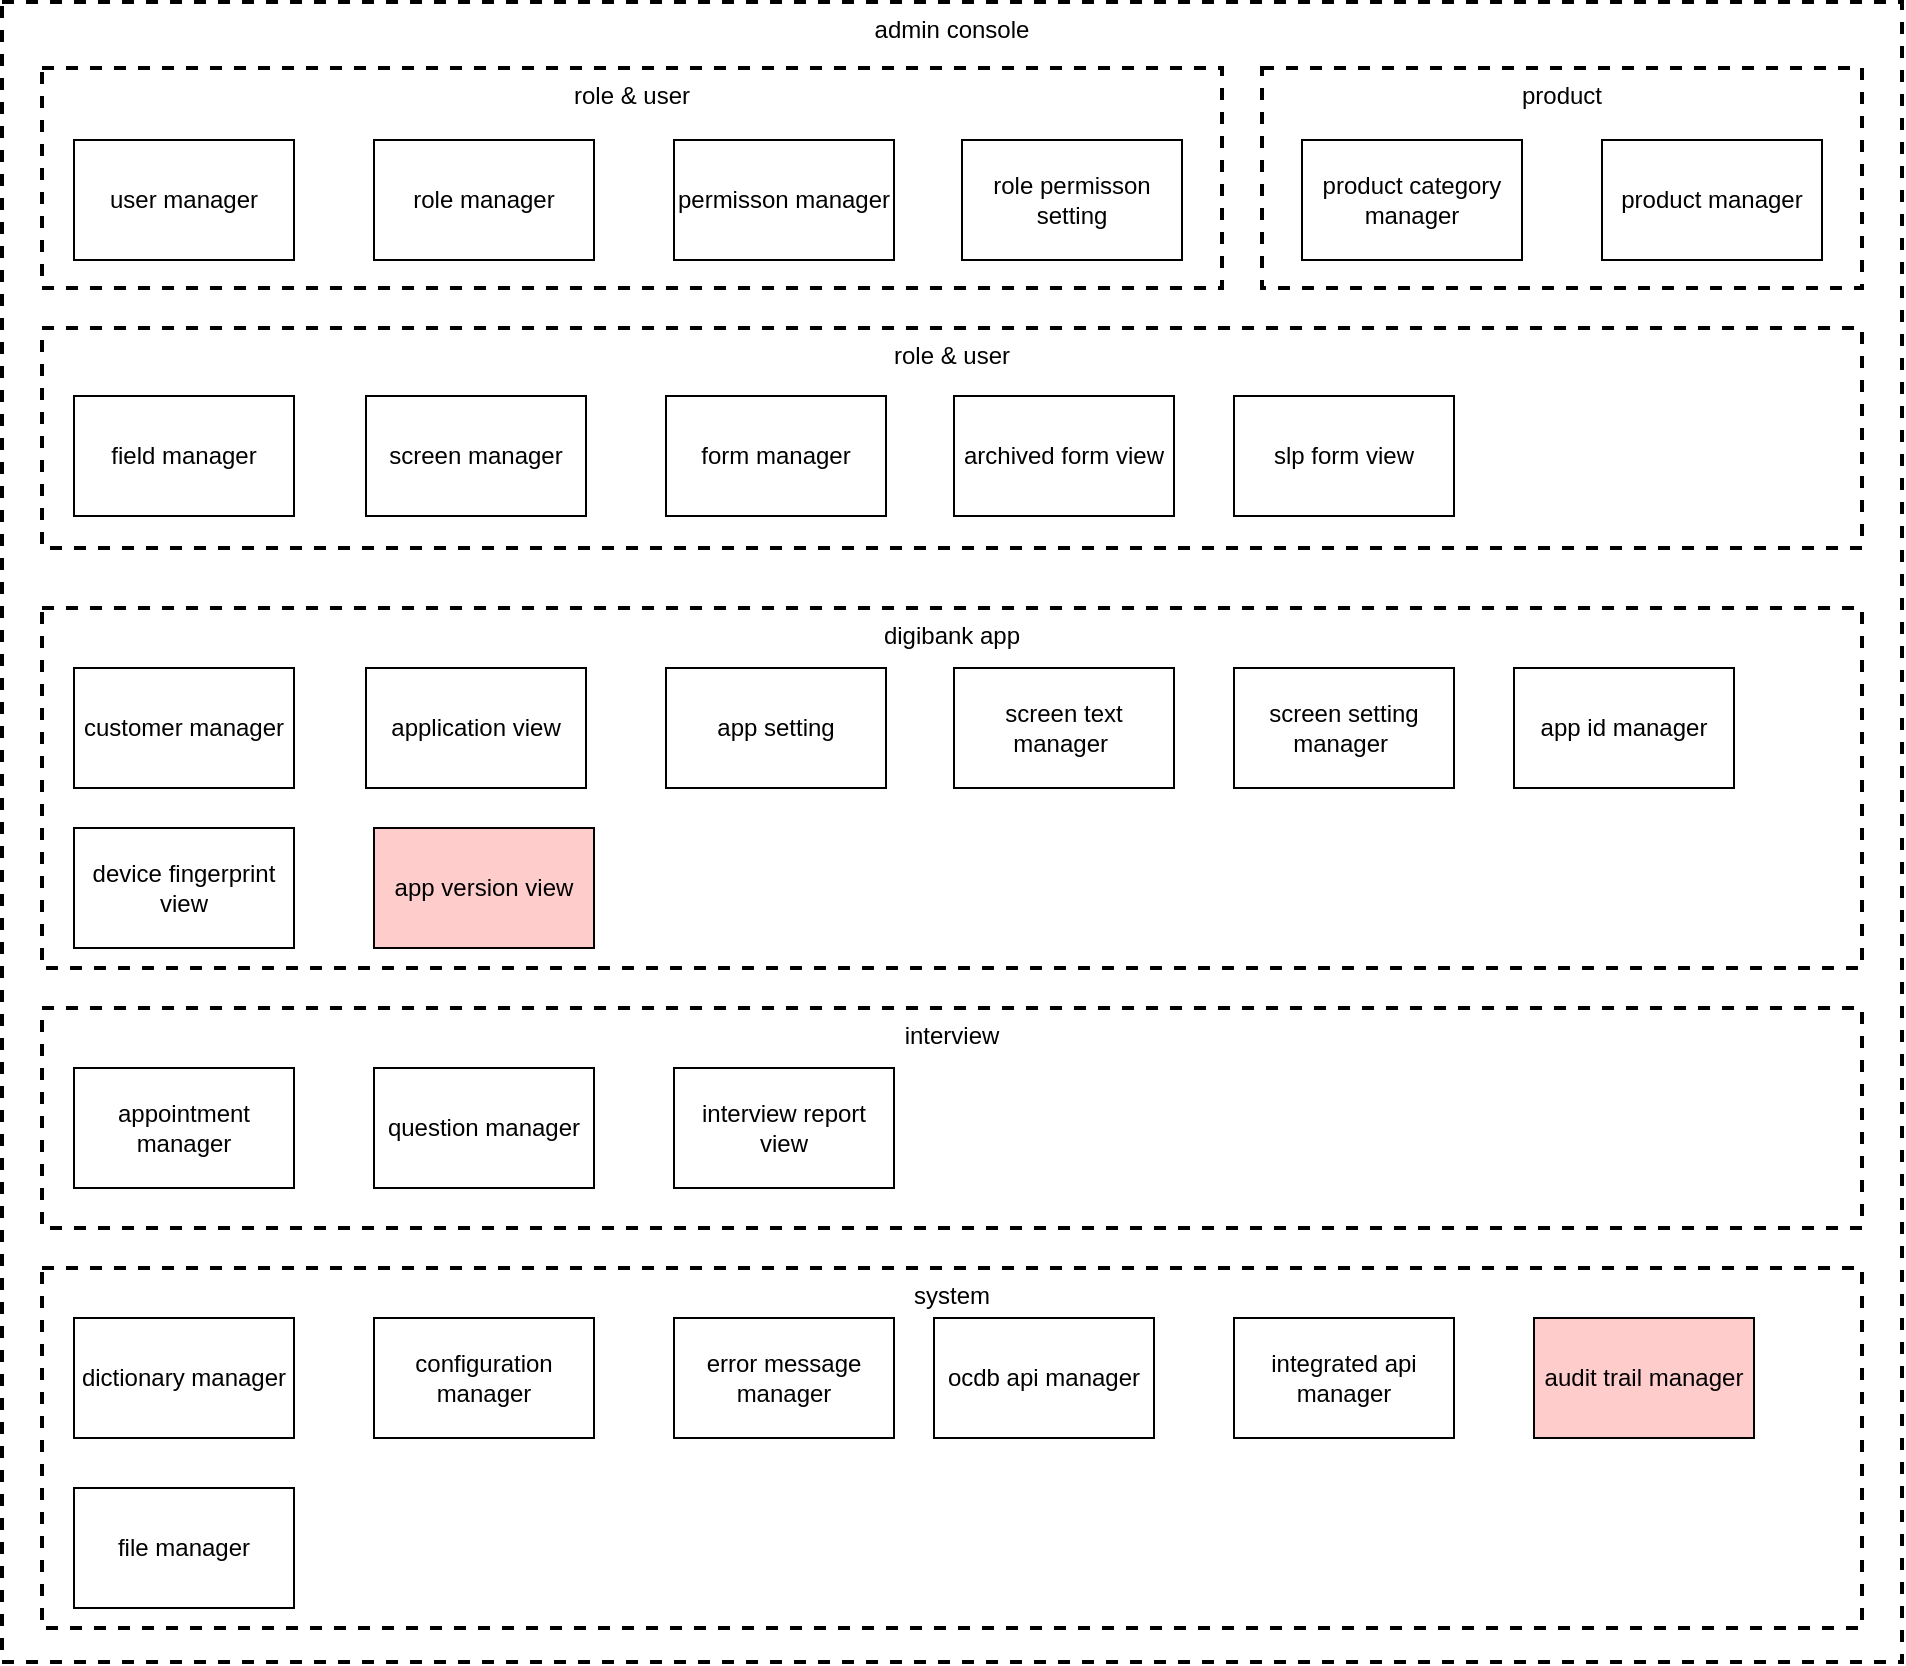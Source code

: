 <mxfile version="20.5.1" type="github">
  <diagram id="OInQUNuNO3AYRQuPPQoJ" name="第 1 页">
    <mxGraphModel dx="1550" dy="1685" grid="1" gridSize="10" guides="1" tooltips="1" connect="1" arrows="1" fold="1" page="1" pageScale="1" pageWidth="1100" pageHeight="850" math="0" shadow="0">
      <root>
        <mxCell id="0" />
        <mxCell id="1" parent="0" />
        <mxCell id="mvXVn2V-p39kU3JAdQ17-17" value="&lt;span style=&quot;font-weight: 400;&quot;&gt;admin console&lt;/span&gt;" style="rounded=0;whiteSpace=wrap;html=1;dashed=1;strokeWidth=2;fillColor=none;verticalAlign=top;fontStyle=1" parent="1" vertex="1">
          <mxGeometry x="40" y="-833" width="950" height="830" as="geometry" />
        </mxCell>
        <mxCell id="QJig1PqDdZKSu3nEvNay-28" value="&lt;span style=&quot;font-weight: 400;&quot;&gt;role &amp;amp; user&lt;/span&gt;" style="rounded=0;whiteSpace=wrap;html=1;dashed=1;strokeWidth=2;fillColor=none;verticalAlign=top;fontStyle=1" vertex="1" parent="1">
          <mxGeometry x="60" y="-800" width="590" height="110" as="geometry" />
        </mxCell>
        <mxCell id="QJig1PqDdZKSu3nEvNay-31" value="&lt;span style=&quot;font-weight: 400;&quot;&gt;role &amp;amp; user&lt;/span&gt;" style="rounded=0;whiteSpace=wrap;html=1;dashed=1;strokeWidth=2;fillColor=none;verticalAlign=top;fontStyle=1" vertex="1" parent="1">
          <mxGeometry x="60" y="-670" width="910" height="110" as="geometry" />
        </mxCell>
        <mxCell id="QJig1PqDdZKSu3nEvNay-32" value="&lt;span style=&quot;font-weight: 400;&quot;&gt;digibank app&lt;/span&gt;" style="rounded=0;whiteSpace=wrap;html=1;dashed=1;strokeWidth=2;fillColor=none;verticalAlign=top;fontStyle=1" vertex="1" parent="1">
          <mxGeometry x="60" y="-530" width="910" height="180" as="geometry" />
        </mxCell>
        <mxCell id="QJig1PqDdZKSu3nEvNay-29" value="&lt;span style=&quot;font-weight: 400;&quot;&gt;product&lt;/span&gt;" style="rounded=0;whiteSpace=wrap;html=1;dashed=1;strokeWidth=2;fillColor=none;verticalAlign=top;fontStyle=1" vertex="1" parent="1">
          <mxGeometry x="670" y="-800" width="300" height="110" as="geometry" />
        </mxCell>
        <mxCell id="QJig1PqDdZKSu3nEvNay-33" value="&lt;span style=&quot;font-weight: 400;&quot;&gt;interview&lt;/span&gt;" style="rounded=0;whiteSpace=wrap;html=1;dashed=1;strokeWidth=2;fillColor=none;verticalAlign=top;fontStyle=1" vertex="1" parent="1">
          <mxGeometry x="60" y="-330" width="910" height="110" as="geometry" />
        </mxCell>
        <mxCell id="mvXVn2V-p39kU3JAdQ17-35" value="user manager" style="rounded=0;whiteSpace=wrap;html=1;fontColor=#000000;fillColor=none;" parent="1" vertex="1">
          <mxGeometry x="76" y="-764" width="110" height="60" as="geometry" />
        </mxCell>
        <mxCell id="QJig1PqDdZKSu3nEvNay-1" value="role manager" style="rounded=0;whiteSpace=wrap;html=1;fontColor=#000000;fillColor=none;" vertex="1" parent="1">
          <mxGeometry x="226" y="-764" width="110" height="60" as="geometry" />
        </mxCell>
        <mxCell id="QJig1PqDdZKSu3nEvNay-2" value="permisson manager" style="rounded=0;whiteSpace=wrap;html=1;fontColor=#000000;fillColor=none;" vertex="1" parent="1">
          <mxGeometry x="376" y="-764" width="110" height="60" as="geometry" />
        </mxCell>
        <mxCell id="QJig1PqDdZKSu3nEvNay-3" value="product category manager" style="rounded=0;whiteSpace=wrap;html=1;fontColor=#000000;fillColor=none;" vertex="1" parent="1">
          <mxGeometry x="690" y="-764" width="110" height="60" as="geometry" />
        </mxCell>
        <mxCell id="QJig1PqDdZKSu3nEvNay-4" value="product manager" style="rounded=0;whiteSpace=wrap;html=1;fontColor=#000000;fillColor=none;" vertex="1" parent="1">
          <mxGeometry x="840" y="-764" width="110" height="60" as="geometry" />
        </mxCell>
        <mxCell id="QJig1PqDdZKSu3nEvNay-5" value="field manager" style="rounded=0;whiteSpace=wrap;html=1;fontColor=#000000;fillColor=none;" vertex="1" parent="1">
          <mxGeometry x="76" y="-636" width="110" height="60" as="geometry" />
        </mxCell>
        <mxCell id="QJig1PqDdZKSu3nEvNay-6" value="archived form view" style="rounded=0;whiteSpace=wrap;html=1;fontColor=#000000;fillColor=none;" vertex="1" parent="1">
          <mxGeometry x="516" y="-636" width="110" height="60" as="geometry" />
        </mxCell>
        <mxCell id="QJig1PqDdZKSu3nEvNay-7" value="form manager" style="rounded=0;whiteSpace=wrap;html=1;fontColor=#000000;fillColor=none;" vertex="1" parent="1">
          <mxGeometry x="372" y="-636" width="110" height="60" as="geometry" />
        </mxCell>
        <mxCell id="QJig1PqDdZKSu3nEvNay-8" value="screen manager" style="rounded=0;whiteSpace=wrap;html=1;fontColor=#000000;fillColor=none;" vertex="1" parent="1">
          <mxGeometry x="222" y="-636" width="110" height="60" as="geometry" />
        </mxCell>
        <mxCell id="QJig1PqDdZKSu3nEvNay-9" value="slp form view" style="rounded=0;whiteSpace=wrap;html=1;fontColor=#000000;fillColor=none;" vertex="1" parent="1">
          <mxGeometry x="656" y="-636" width="110" height="60" as="geometry" />
        </mxCell>
        <mxCell id="QJig1PqDdZKSu3nEvNay-10" value="customer manager" style="rounded=0;whiteSpace=wrap;html=1;fontColor=#000000;fillColor=none;" vertex="1" parent="1">
          <mxGeometry x="76" y="-500" width="110" height="60" as="geometry" />
        </mxCell>
        <mxCell id="QJig1PqDdZKSu3nEvNay-11" value="application view" style="rounded=0;whiteSpace=wrap;html=1;fontColor=#000000;fillColor=none;" vertex="1" parent="1">
          <mxGeometry x="222" y="-500" width="110" height="60" as="geometry" />
        </mxCell>
        <mxCell id="QJig1PqDdZKSu3nEvNay-12" value="app setting" style="rounded=0;whiteSpace=wrap;html=1;fontColor=#000000;fillColor=none;" vertex="1" parent="1">
          <mxGeometry x="372" y="-500" width="110" height="60" as="geometry" />
        </mxCell>
        <mxCell id="QJig1PqDdZKSu3nEvNay-13" value="screen text manager&amp;nbsp;" style="rounded=0;whiteSpace=wrap;html=1;fontColor=#000000;fillColor=none;" vertex="1" parent="1">
          <mxGeometry x="516" y="-500" width="110" height="60" as="geometry" />
        </mxCell>
        <mxCell id="QJig1PqDdZKSu3nEvNay-14" value="screen setting manager&amp;nbsp;" style="rounded=0;whiteSpace=wrap;html=1;fontColor=#000000;fillColor=none;" vertex="1" parent="1">
          <mxGeometry x="656" y="-500" width="110" height="60" as="geometry" />
        </mxCell>
        <mxCell id="QJig1PqDdZKSu3nEvNay-15" value="app id manager" style="rounded=0;whiteSpace=wrap;html=1;fontColor=#000000;fillColor=none;" vertex="1" parent="1">
          <mxGeometry x="796" y="-500" width="110" height="60" as="geometry" />
        </mxCell>
        <mxCell id="QJig1PqDdZKSu3nEvNay-16" value="device fingerprint view" style="rounded=0;whiteSpace=wrap;html=1;fontColor=#000000;fillColor=none;" vertex="1" parent="1">
          <mxGeometry x="76" y="-420" width="110" height="60" as="geometry" />
        </mxCell>
        <mxCell id="QJig1PqDdZKSu3nEvNay-17" value="app version view" style="rounded=0;whiteSpace=wrap;html=1;fontColor=#000000;fillColor=#FFCCCC;" vertex="1" parent="1">
          <mxGeometry x="226" y="-420" width="110" height="60" as="geometry" />
        </mxCell>
        <mxCell id="QJig1PqDdZKSu3nEvNay-18" value="appointment manager" style="rounded=0;whiteSpace=wrap;html=1;fontColor=#000000;fillColor=none;" vertex="1" parent="1">
          <mxGeometry x="76" y="-300" width="110" height="60" as="geometry" />
        </mxCell>
        <mxCell id="QJig1PqDdZKSu3nEvNay-19" value="question manager" style="rounded=0;whiteSpace=wrap;html=1;fontColor=#000000;fillColor=none;" vertex="1" parent="1">
          <mxGeometry x="226" y="-300" width="110" height="60" as="geometry" />
        </mxCell>
        <mxCell id="QJig1PqDdZKSu3nEvNay-20" value="interview report view" style="rounded=0;whiteSpace=wrap;html=1;fontColor=#000000;fillColor=none;" vertex="1" parent="1">
          <mxGeometry x="376" y="-300" width="110" height="60" as="geometry" />
        </mxCell>
        <mxCell id="QJig1PqDdZKSu3nEvNay-21" value="dictionary manager" style="rounded=0;whiteSpace=wrap;html=1;fontColor=#000000;fillColor=none;" vertex="1" parent="1">
          <mxGeometry x="76" y="-175" width="110" height="60" as="geometry" />
        </mxCell>
        <mxCell id="QJig1PqDdZKSu3nEvNay-22" value="configuration manager" style="rounded=0;whiteSpace=wrap;html=1;fontColor=#000000;fillColor=none;" vertex="1" parent="1">
          <mxGeometry x="226" y="-175" width="110" height="60" as="geometry" />
        </mxCell>
        <mxCell id="QJig1PqDdZKSu3nEvNay-23" value="error message manager" style="rounded=0;whiteSpace=wrap;html=1;fontColor=#000000;fillColor=none;" vertex="1" parent="1">
          <mxGeometry x="376" y="-175" width="110" height="60" as="geometry" />
        </mxCell>
        <mxCell id="QJig1PqDdZKSu3nEvNay-24" value="ocdb api manager" style="rounded=0;whiteSpace=wrap;html=1;fontColor=#000000;fillColor=none;" vertex="1" parent="1">
          <mxGeometry x="506" y="-175" width="110" height="60" as="geometry" />
        </mxCell>
        <mxCell id="QJig1PqDdZKSu3nEvNay-25" value="integrated api manager" style="rounded=0;whiteSpace=wrap;html=1;fontColor=#000000;fillColor=none;" vertex="1" parent="1">
          <mxGeometry x="656" y="-175" width="110" height="60" as="geometry" />
        </mxCell>
        <mxCell id="QJig1PqDdZKSu3nEvNay-26" value="audit trail manager" style="rounded=0;whiteSpace=wrap;html=1;fontColor=#000000;fillColor=#FFCCCC;" vertex="1" parent="1">
          <mxGeometry x="806" y="-175" width="110" height="60" as="geometry" />
        </mxCell>
        <mxCell id="QJig1PqDdZKSu3nEvNay-27" value="file manager" style="rounded=0;whiteSpace=wrap;html=1;fontColor=#000000;fillColor=none;" vertex="1" parent="1">
          <mxGeometry x="76" y="-90" width="110" height="60" as="geometry" />
        </mxCell>
        <mxCell id="QJig1PqDdZKSu3nEvNay-30" value="role permisson setting" style="rounded=0;whiteSpace=wrap;html=1;fontColor=#000000;fillColor=none;" vertex="1" parent="1">
          <mxGeometry x="520" y="-764" width="110" height="60" as="geometry" />
        </mxCell>
        <mxCell id="QJig1PqDdZKSu3nEvNay-34" value="&lt;span style=&quot;font-weight: 400;&quot;&gt;system&lt;/span&gt;" style="rounded=0;whiteSpace=wrap;html=1;dashed=1;strokeWidth=2;fillColor=none;verticalAlign=top;fontStyle=1" vertex="1" parent="1">
          <mxGeometry x="60" y="-200" width="910" height="180" as="geometry" />
        </mxCell>
      </root>
    </mxGraphModel>
  </diagram>
</mxfile>
